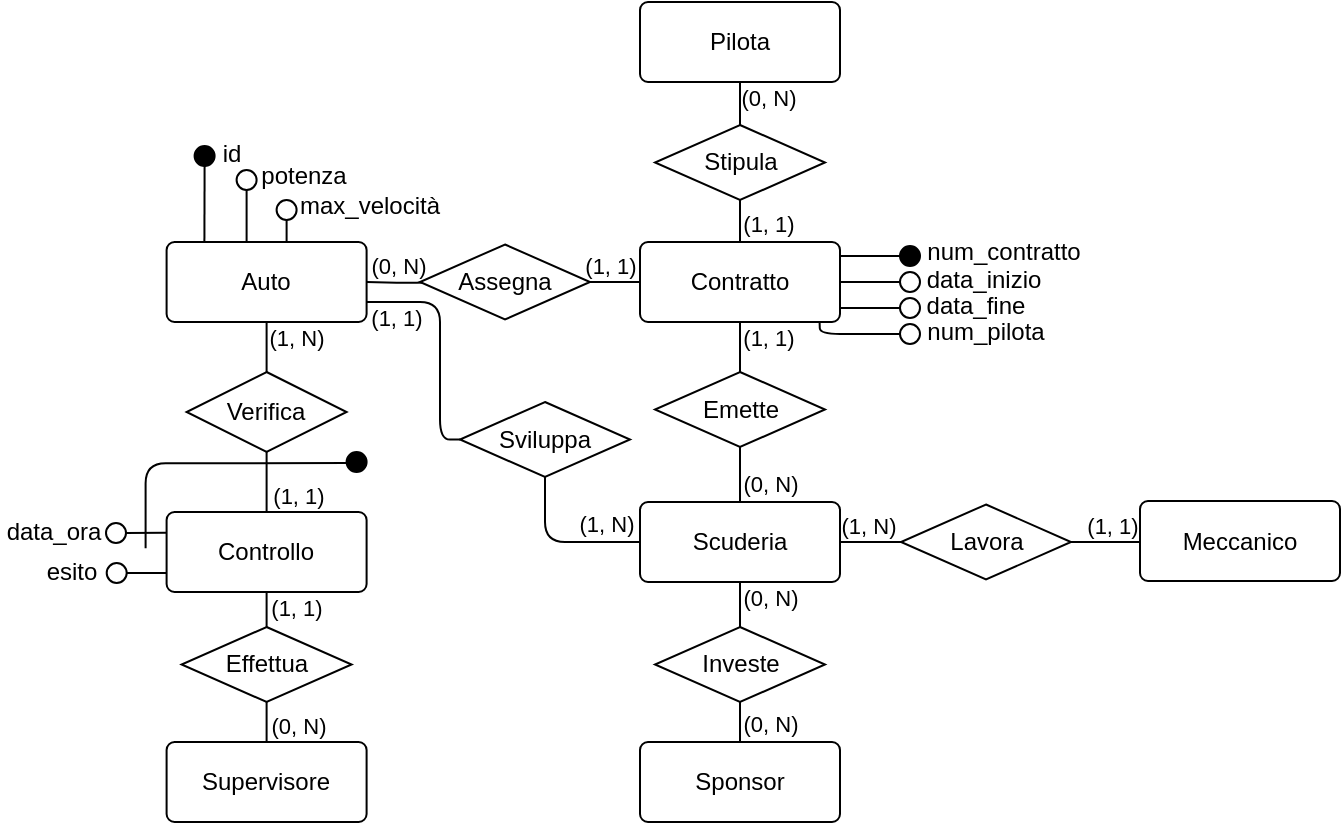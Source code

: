 <mxfile version="20.8.5"><diagram id="yc5u9u19qxj1vEaBZt0L" name="Pagina-1"><mxGraphModel dx="478" dy="251" grid="1" gridSize="10" guides="1" tooltips="1" connect="1" arrows="1" fold="1" page="1" pageScale="1" pageWidth="827" pageHeight="1169" math="0" shadow="0"><root><mxCell id="0"/><mxCell id="1" parent="0"/><mxCell id="Ldy5WiKjMDPg7ZvFULXC-1" value="Scuderia" style="rounded=1;arcSize=10;whiteSpace=wrap;html=1;align=center;" parent="1" vertex="1"><mxGeometry x="400" y="500" width="100" height="40" as="geometry"/></mxCell><mxCell id="Ldy5WiKjMDPg7ZvFULXC-11" value="Auto" style="rounded=1;arcSize=10;whiteSpace=wrap;html=1;align=center;" parent="1" vertex="1"><mxGeometry x="163.3" y="370" width="100" height="40" as="geometry"/></mxCell><mxCell id="Ldy5WiKjMDPg7ZvFULXC-12" value="Pilota" style="rounded=1;arcSize=10;whiteSpace=wrap;html=1;align=center;" parent="1" vertex="1"><mxGeometry x="400" y="250" width="100" height="40" as="geometry"/></mxCell><mxCell id="Ldy5WiKjMDPg7ZvFULXC-13" value="Meccanico" style="rounded=1;arcSize=10;whiteSpace=wrap;html=1;align=center;" parent="1" vertex="1"><mxGeometry x="650" y="499.5" width="100" height="40" as="geometry"/></mxCell><mxCell id="Ldy5WiKjMDPg7ZvFULXC-14" value="Sponsor" style="rounded=1;arcSize=10;whiteSpace=wrap;html=1;align=center;" parent="1" vertex="1"><mxGeometry x="400" y="620" width="100" height="40" as="geometry"/></mxCell><mxCell id="Ldy5WiKjMDPg7ZvFULXC-15" value="Controllo" style="rounded=1;arcSize=10;whiteSpace=wrap;html=1;align=center;" parent="1" vertex="1"><mxGeometry x="163.3" y="505" width="100" height="40" as="geometry"/></mxCell><mxCell id="Ldy5WiKjMDPg7ZvFULXC-16" value="Supervisore" style="rounded=1;arcSize=10;whiteSpace=wrap;html=1;align=center;" parent="1" vertex="1"><mxGeometry x="163.3" y="620" width="100" height="40" as="geometry"/></mxCell><mxCell id="Ldy5WiKjMDPg7ZvFULXC-17" value="Contratto" style="rounded=1;arcSize=10;whiteSpace=wrap;html=1;align=center;" parent="1" vertex="1"><mxGeometry x="400" y="370" width="100" height="40" as="geometry"/></mxCell><mxCell id="Ldy5WiKjMDPg7ZvFULXC-18" value="" style="endArrow=none;html=1;rounded=0;strokeColor=default;entryX=1;entryY=0.25;entryDx=0;entryDy=0;" parent="1" edge="1"><mxGeometry width="50" height="50" relative="1" as="geometry"><mxPoint x="530" y="390" as="sourcePoint"/><mxPoint x="500" y="390" as="targetPoint"/></mxGeometry></mxCell><mxCell id="Ldy5WiKjMDPg7ZvFULXC-19" value="" style="ellipse;whiteSpace=wrap;html=1;aspect=fixed;fillColor=none;" parent="1" vertex="1"><mxGeometry x="530" y="385" width="10" height="10" as="geometry"/></mxCell><mxCell id="Ldy5WiKjMDPg7ZvFULXC-20" value="" style="endArrow=none;html=1;rounded=0;strokeColor=default;entryX=1;entryY=0.75;entryDx=0;entryDy=0;" parent="1" edge="1"><mxGeometry width="50" height="50" relative="1" as="geometry"><mxPoint x="530" y="403" as="sourcePoint"/><mxPoint x="500" y="403" as="targetPoint"/></mxGeometry></mxCell><mxCell id="Ldy5WiKjMDPg7ZvFULXC-21" value="" style="ellipse;whiteSpace=wrap;html=1;aspect=fixed;fillColor=none;" parent="1" vertex="1"><mxGeometry x="530" y="398" width="10" height="10" as="geometry"/></mxCell><mxCell id="Ldy5WiKjMDPg7ZvFULXC-22" value="data_inizio" style="text;html=1;strokeColor=none;fillColor=none;align=center;verticalAlign=middle;whiteSpace=wrap;rounded=0;" parent="1" vertex="1"><mxGeometry x="545" y="384" width="54" height="10" as="geometry"/></mxCell><mxCell id="Ldy5WiKjMDPg7ZvFULXC-24" value="" style="endArrow=none;html=1;rounded=0;strokeColor=default;entryX=1;entryY=0.25;entryDx=0;entryDy=0;" parent="1" edge="1"><mxGeometry width="50" height="50" relative="1" as="geometry"><mxPoint x="530" y="377" as="sourcePoint"/><mxPoint x="500" y="377" as="targetPoint"/></mxGeometry></mxCell><mxCell id="Ldy5WiKjMDPg7ZvFULXC-25" value="" style="ellipse;whiteSpace=wrap;html=1;aspect=fixed;fillColor=#000000;" parent="1" vertex="1"><mxGeometry x="530" y="372" width="10" height="10" as="geometry"/></mxCell><mxCell id="Ldy5WiKjMDPg7ZvFULXC-26" value="data_fine" style="text;html=1;strokeColor=none;fillColor=none;align=center;verticalAlign=middle;whiteSpace=wrap;rounded=0;" parent="1" vertex="1"><mxGeometry x="541" y="397" width="54" height="10" as="geometry"/></mxCell><mxCell id="Ldy5WiKjMDPg7ZvFULXC-27" value="num_contratto" style="text;html=1;strokeColor=none;fillColor=none;align=center;verticalAlign=middle;whiteSpace=wrap;rounded=0;" parent="1" vertex="1"><mxGeometry x="555" y="370" width="54" height="10" as="geometry"/></mxCell><mxCell id="Ldy5WiKjMDPg7ZvFULXC-28" value="" style="endArrow=none;html=1;rounded=1;strokeColor=default;entryX=0.898;entryY=1.006;entryDx=0;entryDy=0;entryPerimeter=0;" parent="1" target="Ldy5WiKjMDPg7ZvFULXC-17" edge="1"><mxGeometry width="50" height="50" relative="1" as="geometry"><mxPoint x="530" y="416" as="sourcePoint"/><mxPoint x="500" y="416" as="targetPoint"/><Array as="points"><mxPoint x="490" y="416"/></Array></mxGeometry></mxCell><mxCell id="Ldy5WiKjMDPg7ZvFULXC-29" value="" style="ellipse;whiteSpace=wrap;html=1;aspect=fixed;fillColor=none;" parent="1" vertex="1"><mxGeometry x="530" y="411" width="10" height="10" as="geometry"/></mxCell><mxCell id="Ldy5WiKjMDPg7ZvFULXC-30" value="num_pilota" style="text;html=1;strokeColor=none;fillColor=none;align=center;verticalAlign=middle;whiteSpace=wrap;rounded=0;" parent="1" vertex="1"><mxGeometry x="546" y="410" width="54" height="10" as="geometry"/></mxCell><mxCell id="Ldy5WiKjMDPg7ZvFULXC-31" value="" style="endArrow=none;html=1;rounded=0;strokeColor=default;exitX=0.5;exitY=1;exitDx=0;exitDy=0;" parent="1" source="Ldy5WiKjMDPg7ZvFULXC-32" edge="1"><mxGeometry width="50" height="50" relative="1" as="geometry"><mxPoint x="198.8" y="340" as="sourcePoint"/><mxPoint x="203.3" y="370" as="targetPoint"/></mxGeometry></mxCell><mxCell id="Ldy5WiKjMDPg7ZvFULXC-32" value="" style="ellipse;whiteSpace=wrap;html=1;aspect=fixed;fillColor=none;" parent="1" vertex="1"><mxGeometry x="198.3" y="334" width="10" height="10" as="geometry"/></mxCell><mxCell id="Ldy5WiKjMDPg7ZvFULXC-33" value="potenza" style="text;html=1;strokeColor=none;fillColor=none;align=center;verticalAlign=middle;whiteSpace=wrap;rounded=0;" parent="1" vertex="1"><mxGeometry x="205.3" y="332" width="54" height="10" as="geometry"/></mxCell><mxCell id="Ldy5WiKjMDPg7ZvFULXC-34" value="" style="endArrow=none;html=1;rounded=0;strokeColor=default;entryX=0.189;entryY=0.005;entryDx=0;entryDy=0;exitX=0.5;exitY=1;exitDx=0;exitDy=0;entryPerimeter=0;" parent="1" source="Ldy5WiKjMDPg7ZvFULXC-35" target="Ldy5WiKjMDPg7ZvFULXC-11" edge="1"><mxGeometry width="50" height="50" relative="1" as="geometry"><mxPoint x="147.3" y="332" as="sourcePoint"/><mxPoint x="117.3" y="332" as="targetPoint"/></mxGeometry></mxCell><mxCell id="Ldy5WiKjMDPg7ZvFULXC-35" value="" style="ellipse;whiteSpace=wrap;html=1;aspect=fixed;fillColor=#000000;" parent="1" vertex="1"><mxGeometry x="177.3" y="322" width="10" height="10" as="geometry"/></mxCell><mxCell id="Ldy5WiKjMDPg7ZvFULXC-36" value="max_velocità" style="text;html=1;strokeColor=none;fillColor=none;align=center;verticalAlign=middle;whiteSpace=wrap;rounded=0;" parent="1" vertex="1"><mxGeometry x="238.3" y="347" width="54" height="10" as="geometry"/></mxCell><mxCell id="Ldy5WiKjMDPg7ZvFULXC-37" value="" style="endArrow=none;html=1;rounded=0;strokeColor=default;exitX=0.5;exitY=1;exitDx=0;exitDy=0;" parent="1" source="Ldy5WiKjMDPg7ZvFULXC-38" edge="1"><mxGeometry width="50" height="50" relative="1" as="geometry"><mxPoint x="218.8" y="355" as="sourcePoint"/><mxPoint x="223.3" y="370" as="targetPoint"/></mxGeometry></mxCell><mxCell id="Ldy5WiKjMDPg7ZvFULXC-38" value="" style="ellipse;whiteSpace=wrap;html=1;aspect=fixed;fillColor=none;" parent="1" vertex="1"><mxGeometry x="218.3" y="349" width="10" height="10" as="geometry"/></mxCell><mxCell id="Ldy5WiKjMDPg7ZvFULXC-39" value="id" style="text;html=1;strokeColor=none;fillColor=none;align=center;verticalAlign=middle;whiteSpace=wrap;rounded=0;" parent="1" vertex="1"><mxGeometry x="182.3" y="321" width="28" height="10" as="geometry"/></mxCell><mxCell id="Ldy5WiKjMDPg7ZvFULXC-40" value="" style="ellipse;whiteSpace=wrap;html=1;aspect=fixed;fillColor=#000000;" parent="1" vertex="1"><mxGeometry x="253.3" y="475" width="10" height="10" as="geometry"/></mxCell><mxCell id="Ldy5WiKjMDPg7ZvFULXC-42" value="" style="ellipse;whiteSpace=wrap;html=1;aspect=fixed;fillColor=none;" parent="1" vertex="1"><mxGeometry x="133" y="510.5" width="10" height="10" as="geometry"/></mxCell><mxCell id="Ldy5WiKjMDPg7ZvFULXC-43" value="" style="endArrow=none;html=1;rounded=0;strokeColor=default;exitX=0.003;exitY=0.148;exitDx=0;exitDy=0;entryX=1;entryY=0.5;entryDx=0;entryDy=0;exitPerimeter=0;" parent="1" target="Ldy5WiKjMDPg7ZvFULXC-42" edge="1"><mxGeometry width="50" height="50" relative="1" as="geometry"><mxPoint x="163.3" y="515.42" as="sourcePoint"/><mxPoint x="142.82" y="505.5" as="targetPoint"/></mxGeometry></mxCell><mxCell id="Ldy5WiKjMDPg7ZvFULXC-45" value="data_ora" style="text;html=1;strokeColor=none;fillColor=none;align=center;verticalAlign=middle;whiteSpace=wrap;rounded=0;" parent="1" vertex="1"><mxGeometry x="80" y="509.5" width="54" height="10" as="geometry"/></mxCell><mxCell id="Ldy5WiKjMDPg7ZvFULXC-46" value="" style="ellipse;whiteSpace=wrap;html=1;aspect=fixed;fillColor=none;" parent="1" vertex="1"><mxGeometry x="133.35" y="530.5" width="10" height="10" as="geometry"/></mxCell><mxCell id="Ldy5WiKjMDPg7ZvFULXC-47" value="" style="endArrow=none;html=1;rounded=0;strokeColor=default;entryX=1;entryY=0.5;entryDx=0;entryDy=0;" parent="1" target="Ldy5WiKjMDPg7ZvFULXC-46" edge="1"><mxGeometry width="50" height="50" relative="1" as="geometry"><mxPoint x="163" y="535.5" as="sourcePoint"/><mxPoint x="143.17" y="525.5" as="targetPoint"/></mxGeometry></mxCell><mxCell id="Ldy5WiKjMDPg7ZvFULXC-48" value="esito" style="text;html=1;strokeColor=none;fillColor=none;align=center;verticalAlign=middle;whiteSpace=wrap;rounded=0;" parent="1" vertex="1"><mxGeometry x="89" y="529.5" width="54" height="10" as="geometry"/></mxCell><mxCell id="Ldy5WiKjMDPg7ZvFULXC-51" style="edgeStyle=orthogonalEdgeStyle;rounded=1;orthogonalLoop=1;jettySize=auto;html=1;exitX=0.5;exitY=1;exitDx=0;exitDy=0;entryX=0.5;entryY=0;entryDx=0;entryDy=0;endArrow=none;endFill=0;" parent="1" source="Ldy5WiKjMDPg7ZvFULXC-49" target="Ldy5WiKjMDPg7ZvFULXC-15" edge="1"><mxGeometry relative="1" as="geometry"/></mxCell><mxCell id="Ldy5WiKjMDPg7ZvFULXC-76" value="(1, 1)" style="edgeLabel;html=1;align=center;verticalAlign=middle;resizable=0;points=[];" parent="Ldy5WiKjMDPg7ZvFULXC-51" vertex="1" connectable="0"><mxGeometry x="0.628" relative="1" as="geometry"><mxPoint x="15" y="-3" as="offset"/></mxGeometry></mxCell><mxCell id="Ldy5WiKjMDPg7ZvFULXC-52" style="edgeStyle=orthogonalEdgeStyle;rounded=1;orthogonalLoop=1;jettySize=auto;html=1;exitX=0.5;exitY=0;exitDx=0;exitDy=0;entryX=0.5;entryY=1;entryDx=0;entryDy=0;endArrow=none;endFill=0;" parent="1" source="Ldy5WiKjMDPg7ZvFULXC-49" target="Ldy5WiKjMDPg7ZvFULXC-11" edge="1"><mxGeometry relative="1" as="geometry"/></mxCell><mxCell id="Ldy5WiKjMDPg7ZvFULXC-77" value="(1, N)" style="edgeLabel;html=1;align=center;verticalAlign=middle;resizable=0;points=[];" parent="Ldy5WiKjMDPg7ZvFULXC-52" vertex="1" connectable="0"><mxGeometry x="0.749" y="-1" relative="1" as="geometry"><mxPoint x="13" y="5" as="offset"/></mxGeometry></mxCell><mxCell id="Ldy5WiKjMDPg7ZvFULXC-49" value="Verifica" style="shape=rhombus;perimeter=rhombusPerimeter;whiteSpace=wrap;html=1;align=center;fillColor=#FFFFFF;" parent="1" vertex="1"><mxGeometry x="173.3" y="435" width="80" height="40" as="geometry"/></mxCell><mxCell id="Ldy5WiKjMDPg7ZvFULXC-55" value="" style="endArrow=none;html=1;strokeColor=default;exitX=0.003;exitY=0.148;exitDx=0;exitDy=0;exitPerimeter=0;rounded=1;" parent="1" edge="1"><mxGeometry width="50" height="50" relative="1" as="geometry"><mxPoint x="253.8" y="480.5" as="sourcePoint"/><mxPoint x="152.8" y="523.14" as="targetPoint"/><Array as="points"><mxPoint x="152.8" y="480.64"/></Array></mxGeometry></mxCell><mxCell id="Ldy5WiKjMDPg7ZvFULXC-57" style="edgeStyle=orthogonalEdgeStyle;rounded=1;orthogonalLoop=1;jettySize=auto;html=1;exitX=0.5;exitY=1;exitDx=0;exitDy=0;entryX=0.5;entryY=0;entryDx=0;entryDy=0;endArrow=none;endFill=0;" parent="1" source="Ldy5WiKjMDPg7ZvFULXC-56" target="Ldy5WiKjMDPg7ZvFULXC-1" edge="1"><mxGeometry relative="1" as="geometry"/></mxCell><mxCell id="Ldy5WiKjMDPg7ZvFULXC-85" value="(0, N)" style="edgeLabel;html=1;align=center;verticalAlign=middle;resizable=0;points=[];" parent="Ldy5WiKjMDPg7ZvFULXC-57" vertex="1" connectable="0"><mxGeometry x="0.653" y="1" relative="1" as="geometry"><mxPoint x="14" y="-4" as="offset"/></mxGeometry></mxCell><mxCell id="Ldy5WiKjMDPg7ZvFULXC-58" style="edgeStyle=orthogonalEdgeStyle;rounded=1;orthogonalLoop=1;jettySize=auto;html=1;exitX=0.5;exitY=0;exitDx=0;exitDy=0;entryX=0.5;entryY=1;entryDx=0;entryDy=0;endArrow=none;endFill=0;" parent="1" source="Ldy5WiKjMDPg7ZvFULXC-56" target="Ldy5WiKjMDPg7ZvFULXC-17" edge="1"><mxGeometry relative="1" as="geometry"/></mxCell><mxCell id="Ldy5WiKjMDPg7ZvFULXC-84" value="(1, 1)" style="edgeLabel;html=1;align=center;verticalAlign=middle;resizable=0;points=[];" parent="Ldy5WiKjMDPg7ZvFULXC-58" vertex="1" connectable="0"><mxGeometry x="0.749" relative="1" as="geometry"><mxPoint x="14" y="5" as="offset"/></mxGeometry></mxCell><mxCell id="Ldy5WiKjMDPg7ZvFULXC-56" value="Emette" style="shape=rhombus;perimeter=rhombusPerimeter;whiteSpace=wrap;html=1;align=center;fillColor=#FFFFFF;" parent="1" vertex="1"><mxGeometry x="407.5" y="435" width="85" height="37.5" as="geometry"/></mxCell><mxCell id="Ldy5WiKjMDPg7ZvFULXC-64" style="edgeStyle=orthogonalEdgeStyle;rounded=1;orthogonalLoop=1;jettySize=auto;html=1;exitX=0;exitY=0.5;exitDx=0;exitDy=0;entryX=1;entryY=0.5;entryDx=0;entryDy=0;endArrow=none;endFill=0;" parent="1" target="Ldy5WiKjMDPg7ZvFULXC-11" edge="1"><mxGeometry relative="1" as="geometry"><mxPoint x="303.3" y="390" as="sourcePoint"/></mxGeometry></mxCell><mxCell id="Ldy5WiKjMDPg7ZvFULXC-81" value="(0, N)" style="edgeLabel;html=1;align=center;verticalAlign=middle;resizable=0;points=[];" parent="Ldy5WiKjMDPg7ZvFULXC-64" vertex="1" connectable="0"><mxGeometry x="0.65" y="-2" relative="1" as="geometry"><mxPoint x="8" y="-6" as="offset"/></mxGeometry></mxCell><mxCell id="Ldy5WiKjMDPg7ZvFULXC-65" style="edgeStyle=orthogonalEdgeStyle;rounded=1;orthogonalLoop=1;jettySize=auto;html=1;exitX=1;exitY=0.5;exitDx=0;exitDy=0;entryX=0;entryY=0.5;entryDx=0;entryDy=0;endArrow=none;endFill=0;" parent="1" source="Ldy5WiKjMDPg7ZvFULXC-59" target="Ldy5WiKjMDPg7ZvFULXC-17" edge="1"><mxGeometry relative="1" as="geometry"/></mxCell><mxCell id="Ldy5WiKjMDPg7ZvFULXC-80" value="(1, 1)" style="edgeLabel;html=1;align=center;verticalAlign=middle;resizable=0;points=[];" parent="Ldy5WiKjMDPg7ZvFULXC-65" vertex="1" connectable="0"><mxGeometry x="0.696" y="-1" relative="1" as="geometry"><mxPoint x="-11" y="-9" as="offset"/></mxGeometry></mxCell><mxCell id="Ldy5WiKjMDPg7ZvFULXC-59" value="Assegna" style="shape=rhombus;perimeter=rhombusPerimeter;whiteSpace=wrap;html=1;align=center;fillColor=#FFFFFF;" parent="1" vertex="1"><mxGeometry x="290" y="371.25" width="85" height="37.5" as="geometry"/></mxCell><mxCell id="Ldy5WiKjMDPg7ZvFULXC-66" style="edgeStyle=orthogonalEdgeStyle;rounded=1;orthogonalLoop=1;jettySize=auto;html=1;exitX=0.5;exitY=1;exitDx=0;exitDy=0;entryX=0.5;entryY=0;entryDx=0;entryDy=0;endArrow=none;endFill=0;" parent="1" source="Ldy5WiKjMDPg7ZvFULXC-60" target="Ldy5WiKjMDPg7ZvFULXC-17" edge="1"><mxGeometry relative="1" as="geometry"><Array as="points"><mxPoint x="450" y="360"/><mxPoint x="450" y="360"/></Array></mxGeometry></mxCell><mxCell id="Ldy5WiKjMDPg7ZvFULXC-83" value="(1, 1)" style="edgeLabel;html=1;align=center;verticalAlign=middle;resizable=0;points=[];" parent="Ldy5WiKjMDPg7ZvFULXC-66" vertex="1" connectable="0"><mxGeometry x="0.258" relative="1" as="geometry"><mxPoint x="14" y="-1" as="offset"/></mxGeometry></mxCell><mxCell id="Ldy5WiKjMDPg7ZvFULXC-67" style="edgeStyle=orthogonalEdgeStyle;rounded=1;orthogonalLoop=1;jettySize=auto;html=1;exitX=0.5;exitY=0;exitDx=0;exitDy=0;entryX=0.5;entryY=1;entryDx=0;entryDy=0;endArrow=none;endFill=0;" parent="1" source="Ldy5WiKjMDPg7ZvFULXC-60" target="Ldy5WiKjMDPg7ZvFULXC-12" edge="1"><mxGeometry relative="1" as="geometry"><Array as="points"><mxPoint x="450" y="290"/><mxPoint x="450" y="290"/></Array></mxGeometry></mxCell><mxCell id="Ldy5WiKjMDPg7ZvFULXC-82" value="(0, N)" style="edgeLabel;html=1;align=center;verticalAlign=middle;resizable=0;points=[];" parent="Ldy5WiKjMDPg7ZvFULXC-67" vertex="1" connectable="0"><mxGeometry x="-0.266" relative="1" as="geometry"><mxPoint x="14" y="-6" as="offset"/></mxGeometry></mxCell><mxCell id="Ldy5WiKjMDPg7ZvFULXC-60" value="Stipula" style="shape=rhombus;perimeter=rhombusPerimeter;whiteSpace=wrap;html=1;align=center;fillColor=#FFFFFF;" parent="1" vertex="1"><mxGeometry x="407.5" y="311.5" width="85" height="37.5" as="geometry"/></mxCell><mxCell id="Ldy5WiKjMDPg7ZvFULXC-68" style="edgeStyle=orthogonalEdgeStyle;rounded=1;orthogonalLoop=1;jettySize=auto;html=1;exitX=0;exitY=0.5;exitDx=0;exitDy=0;entryX=1;entryY=0.5;entryDx=0;entryDy=0;endArrow=none;endFill=0;" parent="1" source="Ldy5WiKjMDPg7ZvFULXC-61" target="Ldy5WiKjMDPg7ZvFULXC-1" edge="1"><mxGeometry relative="1" as="geometry"/></mxCell><mxCell id="Ldy5WiKjMDPg7ZvFULXC-88" value="(1, N)" style="edgeLabel;html=1;align=center;verticalAlign=middle;resizable=0;points=[];" parent="Ldy5WiKjMDPg7ZvFULXC-68" vertex="1" connectable="0"><mxGeometry x="0.233" relative="1" as="geometry"><mxPoint x="2" y="-8" as="offset"/></mxGeometry></mxCell><mxCell id="Ldy5WiKjMDPg7ZvFULXC-69" style="edgeStyle=orthogonalEdgeStyle;rounded=1;orthogonalLoop=1;jettySize=auto;html=1;exitX=1;exitY=0.5;exitDx=0;exitDy=0;entryX=0;entryY=0.5;entryDx=0;entryDy=0;endArrow=none;endFill=0;" parent="1" source="Ldy5WiKjMDPg7ZvFULXC-61" target="Ldy5WiKjMDPg7ZvFULXC-13" edge="1"><mxGeometry relative="1" as="geometry"/></mxCell><mxCell id="Ldy5WiKjMDPg7ZvFULXC-89" value="(1, 1)" style="edgeLabel;html=1;align=center;verticalAlign=middle;resizable=0;points=[];" parent="Ldy5WiKjMDPg7ZvFULXC-69" vertex="1" connectable="0"><mxGeometry x="-0.28" relative="1" as="geometry"><mxPoint x="8" y="-8" as="offset"/></mxGeometry></mxCell><mxCell id="Ldy5WiKjMDPg7ZvFULXC-61" value="Lavora" style="shape=rhombus;perimeter=rhombusPerimeter;whiteSpace=wrap;html=1;align=center;fillColor=#FFFFFF;" parent="1" vertex="1"><mxGeometry x="530.5" y="501.25" width="85" height="37.5" as="geometry"/></mxCell><mxCell id="Ldy5WiKjMDPg7ZvFULXC-70" style="edgeStyle=orthogonalEdgeStyle;rounded=1;orthogonalLoop=1;jettySize=auto;html=1;exitX=0.5;exitY=0;exitDx=0;exitDy=0;entryX=0.5;entryY=1;entryDx=0;entryDy=0;endArrow=none;endFill=0;" parent="1" source="Ldy5WiKjMDPg7ZvFULXC-62" target="Ldy5WiKjMDPg7ZvFULXC-1" edge="1"><mxGeometry relative="1" as="geometry"/></mxCell><mxCell id="Ldy5WiKjMDPg7ZvFULXC-86" value="(0, N)" style="edgeLabel;html=1;align=center;verticalAlign=middle;resizable=0;points=[];" parent="Ldy5WiKjMDPg7ZvFULXC-70" vertex="1" connectable="0"><mxGeometry x="0.754" relative="1" as="geometry"><mxPoint x="15" y="5" as="offset"/></mxGeometry></mxCell><mxCell id="Ldy5WiKjMDPg7ZvFULXC-71" style="edgeStyle=orthogonalEdgeStyle;rounded=1;orthogonalLoop=1;jettySize=auto;html=1;exitX=0.5;exitY=1;exitDx=0;exitDy=0;entryX=0.5;entryY=0;entryDx=0;entryDy=0;endArrow=none;endFill=0;" parent="1" source="Ldy5WiKjMDPg7ZvFULXC-62" target="Ldy5WiKjMDPg7ZvFULXC-14" edge="1"><mxGeometry relative="1" as="geometry"/></mxCell><mxCell id="Ldy5WiKjMDPg7ZvFULXC-87" value="(0, N)" style="edgeLabel;html=1;align=center;verticalAlign=middle;resizable=0;points=[];" parent="Ldy5WiKjMDPg7ZvFULXC-71" vertex="1" connectable="0"><mxGeometry x="0.218" y="1" relative="1" as="geometry"><mxPoint x="14" y="-1" as="offset"/></mxGeometry></mxCell><mxCell id="Ldy5WiKjMDPg7ZvFULXC-62" value="Investe" style="shape=rhombus;perimeter=rhombusPerimeter;whiteSpace=wrap;html=1;align=center;fillColor=#FFFFFF;" parent="1" vertex="1"><mxGeometry x="407.5" y="562.5" width="85" height="37.5" as="geometry"/></mxCell><mxCell id="Ldy5WiKjMDPg7ZvFULXC-72" style="edgeStyle=orthogonalEdgeStyle;rounded=1;orthogonalLoop=1;jettySize=auto;html=1;exitX=0.5;exitY=0;exitDx=0;exitDy=0;entryX=0.5;entryY=1;entryDx=0;entryDy=0;endArrow=none;endFill=0;" parent="1" source="Ldy5WiKjMDPg7ZvFULXC-63" target="Ldy5WiKjMDPg7ZvFULXC-15" edge="1"><mxGeometry relative="1" as="geometry"/></mxCell><mxCell id="Ldy5WiKjMDPg7ZvFULXC-75" value="(1, 1)" style="edgeLabel;html=1;align=center;verticalAlign=middle;resizable=0;points=[];" parent="Ldy5WiKjMDPg7ZvFULXC-72" vertex="1" connectable="0"><mxGeometry x="0.282" relative="1" as="geometry"><mxPoint x="14" y="1" as="offset"/></mxGeometry></mxCell><mxCell id="Ldy5WiKjMDPg7ZvFULXC-73" style="edgeStyle=orthogonalEdgeStyle;rounded=1;orthogonalLoop=1;jettySize=auto;html=1;exitX=0.5;exitY=1;exitDx=0;exitDy=0;entryX=0.5;entryY=0;entryDx=0;entryDy=0;endArrow=none;endFill=0;" parent="1" source="Ldy5WiKjMDPg7ZvFULXC-63" target="Ldy5WiKjMDPg7ZvFULXC-16" edge="1"><mxGeometry relative="1" as="geometry"/></mxCell><mxCell id="Ldy5WiKjMDPg7ZvFULXC-74" value="(0, N)" style="edgeLabel;html=1;align=center;verticalAlign=middle;resizable=0;points=[];" parent="Ldy5WiKjMDPg7ZvFULXC-73" vertex="1" connectable="0"><mxGeometry x="0.709" relative="1" as="geometry"><mxPoint x="15" y="-5" as="offset"/></mxGeometry></mxCell><mxCell id="Ldy5WiKjMDPg7ZvFULXC-63" value="Effettua" style="shape=rhombus;perimeter=rhombusPerimeter;whiteSpace=wrap;html=1;align=center;fillColor=#FFFFFF;" parent="1" vertex="1"><mxGeometry x="170.8" y="562.5" width="85" height="37.5" as="geometry"/></mxCell><mxCell id="n1IK6WAedlIsdLmDk9VA-2" style="edgeStyle=orthogonalEdgeStyle;rounded=1;orthogonalLoop=1;jettySize=auto;html=1;exitX=0.5;exitY=1;exitDx=0;exitDy=0;entryX=0;entryY=0.5;entryDx=0;entryDy=0;endArrow=none;endFill=0;" edge="1" parent="1" source="n1IK6WAedlIsdLmDk9VA-1" target="Ldy5WiKjMDPg7ZvFULXC-1"><mxGeometry relative="1" as="geometry"><Array as="points"><mxPoint x="353" y="520"/></Array></mxGeometry></mxCell><mxCell id="n1IK6WAedlIsdLmDk9VA-6" value="(1, N)" style="edgeLabel;html=1;align=center;verticalAlign=middle;resizable=0;points=[];" vertex="1" connectable="0" parent="n1IK6WAedlIsdLmDk9VA-2"><mxGeometry x="0.492" y="1" relative="1" as="geometry"><mxPoint x="3" y="-8" as="offset"/></mxGeometry></mxCell><mxCell id="n1IK6WAedlIsdLmDk9VA-4" style="edgeStyle=orthogonalEdgeStyle;rounded=1;orthogonalLoop=1;jettySize=auto;html=1;exitX=0;exitY=0.5;exitDx=0;exitDy=0;entryX=1;entryY=0.75;entryDx=0;entryDy=0;endArrow=none;endFill=0;" edge="1" parent="1" source="n1IK6WAedlIsdLmDk9VA-1" target="Ldy5WiKjMDPg7ZvFULXC-11"><mxGeometry relative="1" as="geometry"><Array as="points"><mxPoint x="300" y="469"/><mxPoint x="300" y="400"/></Array></mxGeometry></mxCell><mxCell id="n1IK6WAedlIsdLmDk9VA-5" value="(1, 1)" style="edgeLabel;html=1;align=center;verticalAlign=middle;resizable=0;points=[];" vertex="1" connectable="0" parent="n1IK6WAedlIsdLmDk9VA-4"><mxGeometry x="0.402" y="1" relative="1" as="geometry"><mxPoint x="-20" y="7" as="offset"/></mxGeometry></mxCell><mxCell id="n1IK6WAedlIsdLmDk9VA-1" value="Sviluppa" style="shape=rhombus;perimeter=rhombusPerimeter;whiteSpace=wrap;html=1;align=center;fillColor=#FFFFFF;" vertex="1" parent="1"><mxGeometry x="310" y="450" width="85" height="37.5" as="geometry"/></mxCell></root></mxGraphModel></diagram></mxfile>